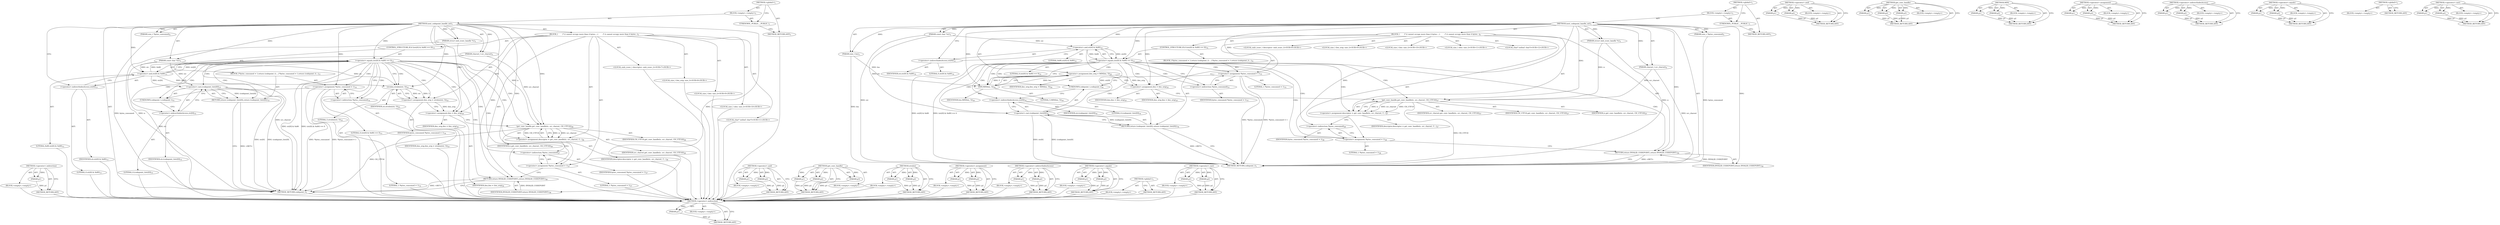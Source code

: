 digraph "&lt;operator&gt;.cast" {
vulnerable_110 [label=<(METHOD,&lt;operator&gt;.indirection)>];
vulnerable_111 [label=<(PARAM,p1)>];
vulnerable_112 [label=<(BLOCK,&lt;empty&gt;,&lt;empty&gt;)>];
vulnerable_113 [label=<(METHOD_RETURN,ANY)>];
vulnerable_6 [label=<(METHOD,&lt;global&gt;)<SUB>1</SUB>>];
vulnerable_7 [label=<(BLOCK,&lt;empty&gt;,&lt;empty&gt;)<SUB>1</SUB>>];
vulnerable_8 [label=<(UNKNOWN,_PUBLIC_,_PUBLIC_)<SUB>1</SUB>>];
vulnerable_9 [label=<(METHOD,next_codepoint_handle_ext)<SUB>1</SUB>>];
vulnerable_10 [label=<(PARAM,struct smb_iconv_handle *ic)<SUB>2</SUB>>];
vulnerable_11 [label=<(PARAM,const char *str)<SUB>3</SUB>>];
vulnerable_12 [label=<(PARAM,charset_t src_charset)<SUB>3</SUB>>];
vulnerable_13 [label=<(PARAM,size_t *bytes_consumed)<SUB>4</SUB>>];
vulnerable_14 [label=<(BLOCK,{
        /* it cannot occupy more than 4 bytes...,{
        /* it cannot occupy more than 4 bytes...)<SUB>5</SUB>>];
vulnerable_15 [label="<(LOCAL,smb_iconv_t descriptor: smb_iconv_t)<SUB>7</SUB>>"];
vulnerable_16 [label="<(LOCAL,size_t ilen_orig: size_t)<SUB>8</SUB>>"];
vulnerable_17 [label="<(LOCAL,size_t ilen: size_t)<SUB>9</SUB>>"];
vulnerable_18 [label="<(LOCAL,size_t olen: size_t)<SUB>10</SUB>>"];
vulnerable_19 [label="<(LOCAL,char* outbuf: char*)<SUB>11</SUB>>"];
vulnerable_20 [label=<(CONTROL_STRUCTURE,IF,if ((str[0] &amp; 0x80) == 0))<SUB>13</SUB>>];
vulnerable_21 [label=<(&lt;operator&gt;.equals,(str[0] &amp; 0x80) == 0)<SUB>13</SUB>>];
vulnerable_22 [label=<(&lt;operator&gt;.and,str[0] &amp; 0x80)<SUB>13</SUB>>];
vulnerable_23 [label=<(&lt;operator&gt;.indirectIndexAccess,str[0])<SUB>13</SUB>>];
vulnerable_24 [label=<(IDENTIFIER,str,str[0] &amp; 0x80)<SUB>13</SUB>>];
vulnerable_25 [label=<(LITERAL,0,str[0] &amp; 0x80)<SUB>13</SUB>>];
vulnerable_26 [label=<(LITERAL,0x80,str[0] &amp; 0x80)<SUB>13</SUB>>];
vulnerable_27 [label=<(LITERAL,0,(str[0] &amp; 0x80) == 0)<SUB>13</SUB>>];
vulnerable_28 [label=<(BLOCK,{
		*bytes_consumed = 1;
		return (codepoint_t)...,{
		*bytes_consumed = 1;
		return (codepoint_t)...)<SUB>13</SUB>>];
vulnerable_29 [label=<(&lt;operator&gt;.assignment,*bytes_consumed = 1)<SUB>14</SUB>>];
vulnerable_30 [label=<(&lt;operator&gt;.indirection,*bytes_consumed)<SUB>14</SUB>>];
vulnerable_31 [label=<(IDENTIFIER,bytes_consumed,*bytes_consumed = 1)<SUB>14</SUB>>];
vulnerable_32 [label=<(LITERAL,1,*bytes_consumed = 1)<SUB>14</SUB>>];
vulnerable_33 [label=<(RETURN,return (codepoint_t)str[0];,return (codepoint_t)str[0];)<SUB>15</SUB>>];
vulnerable_34 [label=<(&lt;operator&gt;.cast,(codepoint_t)str[0])<SUB>15</SUB>>];
vulnerable_35 [label=<(UNKNOWN,codepoint_t,codepoint_t)<SUB>15</SUB>>];
vulnerable_36 [label=<(&lt;operator&gt;.indirectIndexAccess,str[0])<SUB>15</SUB>>];
vulnerable_37 [label=<(IDENTIFIER,str,(codepoint_t)str[0])<SUB>15</SUB>>];
vulnerable_38 [label=<(LITERAL,0,(codepoint_t)str[0])<SUB>15</SUB>>];
vulnerable_39 [label=<(&lt;operator&gt;.assignment,ilen_orig = strnlen(str, 5))<SUB>23</SUB>>];
vulnerable_40 [label=<(IDENTIFIER,ilen_orig,ilen_orig = strnlen(str, 5))<SUB>23</SUB>>];
vulnerable_41 [label=<(strnlen,strnlen(str, 5))<SUB>23</SUB>>];
vulnerable_42 [label=<(IDENTIFIER,str,strnlen(str, 5))<SUB>23</SUB>>];
vulnerable_43 [label=<(LITERAL,5,strnlen(str, 5))<SUB>23</SUB>>];
vulnerable_44 [label=<(&lt;operator&gt;.assignment,ilen = ilen_orig)<SUB>24</SUB>>];
vulnerable_45 [label=<(IDENTIFIER,ilen,ilen = ilen_orig)<SUB>24</SUB>>];
vulnerable_46 [label=<(IDENTIFIER,ilen_orig,ilen = ilen_orig)<SUB>24</SUB>>];
vulnerable_47 [label=<(&lt;operator&gt;.assignment,descriptor = get_conv_handle(ic, src_charset, C...)<SUB>26</SUB>>];
vulnerable_48 [label=<(IDENTIFIER,descriptor,descriptor = get_conv_handle(ic, src_charset, C...)<SUB>26</SUB>>];
vulnerable_49 [label=<(get_conv_handle,get_conv_handle(ic, src_charset, CH_UTF16))<SUB>26</SUB>>];
vulnerable_50 [label=<(IDENTIFIER,ic,get_conv_handle(ic, src_charset, CH_UTF16))<SUB>26</SUB>>];
vulnerable_51 [label=<(IDENTIFIER,src_charset,get_conv_handle(ic, src_charset, CH_UTF16))<SUB>26</SUB>>];
vulnerable_52 [label=<(IDENTIFIER,CH_UTF16,get_conv_handle(ic, src_charset, CH_UTF16))<SUB>26</SUB>>];
vulnerable_53 [label=<(&lt;operator&gt;.assignment,*bytes_consumed = 1)<SUB>27</SUB>>];
vulnerable_54 [label=<(&lt;operator&gt;.indirection,*bytes_consumed)<SUB>27</SUB>>];
vulnerable_55 [label=<(IDENTIFIER,bytes_consumed,*bytes_consumed = 1)<SUB>27</SUB>>];
vulnerable_56 [label=<(LITERAL,1,*bytes_consumed = 1)<SUB>27</SUB>>];
vulnerable_57 [label=<(RETURN,return INVALID_CODEPOINT;,return INVALID_CODEPOINT;)<SUB>28</SUB>>];
vulnerable_58 [label=<(IDENTIFIER,INVALID_CODEPOINT,return INVALID_CODEPOINT;)<SUB>28</SUB>>];
vulnerable_59 [label=<(METHOD_RETURN,codepoint_t)<SUB>1</SUB>>];
vulnerable_61 [label=<(METHOD_RETURN,ANY)<SUB>1</SUB>>];
vulnerable_95 [label=<(METHOD,&lt;operator&gt;.and)>];
vulnerable_96 [label=<(PARAM,p1)>];
vulnerable_97 [label=<(PARAM,p2)>];
vulnerable_98 [label=<(BLOCK,&lt;empty&gt;,&lt;empty&gt;)>];
vulnerable_99 [label=<(METHOD_RETURN,ANY)>];
vulnerable_124 [label=<(METHOD,get_conv_handle)>];
vulnerable_125 [label=<(PARAM,p1)>];
vulnerable_126 [label=<(PARAM,p2)>];
vulnerable_127 [label=<(PARAM,p3)>];
vulnerable_128 [label=<(BLOCK,&lt;empty&gt;,&lt;empty&gt;)>];
vulnerable_129 [label=<(METHOD_RETURN,ANY)>];
vulnerable_119 [label=<(METHOD,strnlen)>];
vulnerable_120 [label=<(PARAM,p1)>];
vulnerable_121 [label=<(PARAM,p2)>];
vulnerable_122 [label=<(BLOCK,&lt;empty&gt;,&lt;empty&gt;)>];
vulnerable_123 [label=<(METHOD_RETURN,ANY)>];
vulnerable_105 [label=<(METHOD,&lt;operator&gt;.assignment)>];
vulnerable_106 [label=<(PARAM,p1)>];
vulnerable_107 [label=<(PARAM,p2)>];
vulnerable_108 [label=<(BLOCK,&lt;empty&gt;,&lt;empty&gt;)>];
vulnerable_109 [label=<(METHOD_RETURN,ANY)>];
vulnerable_100 [label=<(METHOD,&lt;operator&gt;.indirectIndexAccess)>];
vulnerable_101 [label=<(PARAM,p1)>];
vulnerable_102 [label=<(PARAM,p2)>];
vulnerable_103 [label=<(BLOCK,&lt;empty&gt;,&lt;empty&gt;)>];
vulnerable_104 [label=<(METHOD_RETURN,ANY)>];
vulnerable_90 [label=<(METHOD,&lt;operator&gt;.equals)>];
vulnerable_91 [label=<(PARAM,p1)>];
vulnerable_92 [label=<(PARAM,p2)>];
vulnerable_93 [label=<(BLOCK,&lt;empty&gt;,&lt;empty&gt;)>];
vulnerable_94 [label=<(METHOD_RETURN,ANY)>];
vulnerable_84 [label=<(METHOD,&lt;global&gt;)<SUB>1</SUB>>];
vulnerable_85 [label=<(BLOCK,&lt;empty&gt;,&lt;empty&gt;)>];
vulnerable_86 [label=<(METHOD_RETURN,ANY)>];
vulnerable_114 [label=<(METHOD,&lt;operator&gt;.cast)>];
vulnerable_115 [label=<(PARAM,p1)>];
vulnerable_116 [label=<(PARAM,p2)>];
vulnerable_117 [label=<(BLOCK,&lt;empty&gt;,&lt;empty&gt;)>];
vulnerable_118 [label=<(METHOD_RETURN,ANY)>];
fixed_111 [label=<(METHOD,&lt;operator&gt;.indirection)>];
fixed_112 [label=<(PARAM,p1)>];
fixed_113 [label=<(BLOCK,&lt;empty&gt;,&lt;empty&gt;)>];
fixed_114 [label=<(METHOD_RETURN,ANY)>];
fixed_6 [label=<(METHOD,&lt;global&gt;)<SUB>1</SUB>>];
fixed_7 [label=<(BLOCK,&lt;empty&gt;,&lt;empty&gt;)<SUB>1</SUB>>];
fixed_8 [label=<(UNKNOWN,_PUBLIC_,_PUBLIC_)<SUB>1</SUB>>];
fixed_9 [label=<(METHOD,next_codepoint_handle_ext)<SUB>1</SUB>>];
fixed_10 [label=<(PARAM,struct smb_iconv_handle *ic)<SUB>2</SUB>>];
fixed_11 [label=<(PARAM,const char *str)<SUB>3</SUB>>];
fixed_12 [label=<(PARAM,size_t len)<SUB>3</SUB>>];
fixed_13 [label=<(PARAM,charset_t src_charset)<SUB>4</SUB>>];
fixed_14 [label=<(PARAM,size_t *bytes_consumed)<SUB>5</SUB>>];
fixed_15 [label=<(BLOCK,{
        /* it cannot occupy more than 4 bytes...,{
        /* it cannot occupy more than 4 bytes...)<SUB>6</SUB>>];
fixed_16 [label="<(LOCAL,smb_iconv_t descriptor: smb_iconv_t)<SUB>8</SUB>>"];
fixed_17 [label="<(LOCAL,size_t ilen_orig: size_t)<SUB>9</SUB>>"];
fixed_18 [label="<(LOCAL,size_t ilen: size_t)<SUB>10</SUB>>"];
fixed_19 [label="<(LOCAL,size_t olen: size_t)<SUB>11</SUB>>"];
fixed_20 [label="<(LOCAL,char* outbuf: char*)<SUB>12</SUB>>"];
fixed_21 [label=<(CONTROL_STRUCTURE,IF,if ((str[0] &amp; 0x80) == 0))<SUB>14</SUB>>];
fixed_22 [label=<(&lt;operator&gt;.equals,(str[0] &amp; 0x80) == 0)<SUB>14</SUB>>];
fixed_23 [label=<(&lt;operator&gt;.and,str[0] &amp; 0x80)<SUB>14</SUB>>];
fixed_24 [label=<(&lt;operator&gt;.indirectIndexAccess,str[0])<SUB>14</SUB>>];
fixed_25 [label=<(IDENTIFIER,str,str[0] &amp; 0x80)<SUB>14</SUB>>];
fixed_26 [label=<(LITERAL,0,str[0] &amp; 0x80)<SUB>14</SUB>>];
fixed_27 [label=<(LITERAL,0x80,str[0] &amp; 0x80)<SUB>14</SUB>>];
fixed_28 [label=<(LITERAL,0,(str[0] &amp; 0x80) == 0)<SUB>14</SUB>>];
fixed_29 [label=<(BLOCK,{
		*bytes_consumed = 1;
		return (codepoint_t)...,{
		*bytes_consumed = 1;
		return (codepoint_t)...)<SUB>14</SUB>>];
fixed_30 [label=<(&lt;operator&gt;.assignment,*bytes_consumed = 1)<SUB>15</SUB>>];
fixed_31 [label=<(&lt;operator&gt;.indirection,*bytes_consumed)<SUB>15</SUB>>];
fixed_32 [label=<(IDENTIFIER,bytes_consumed,*bytes_consumed = 1)<SUB>15</SUB>>];
fixed_33 [label=<(LITERAL,1,*bytes_consumed = 1)<SUB>15</SUB>>];
fixed_34 [label=<(RETURN,return (codepoint_t)str[0];,return (codepoint_t)str[0];)<SUB>16</SUB>>];
fixed_35 [label=<(&lt;operator&gt;.cast,(codepoint_t)str[0])<SUB>16</SUB>>];
fixed_36 [label=<(UNKNOWN,codepoint_t,codepoint_t)<SUB>16</SUB>>];
fixed_37 [label=<(&lt;operator&gt;.indirectIndexAccess,str[0])<SUB>16</SUB>>];
fixed_38 [label=<(IDENTIFIER,str,(codepoint_t)str[0])<SUB>16</SUB>>];
fixed_39 [label=<(LITERAL,0,(codepoint_t)str[0])<SUB>16</SUB>>];
fixed_40 [label=<(&lt;operator&gt;.assignment,ilen_orig = MIN(len, 5))<SUB>24</SUB>>];
fixed_41 [label=<(IDENTIFIER,ilen_orig,ilen_orig = MIN(len, 5))<SUB>24</SUB>>];
fixed_42 [label=<(MIN,MIN(len, 5))<SUB>24</SUB>>];
fixed_43 [label=<(IDENTIFIER,len,MIN(len, 5))<SUB>24</SUB>>];
fixed_44 [label=<(LITERAL,5,MIN(len, 5))<SUB>24</SUB>>];
fixed_45 [label=<(&lt;operator&gt;.assignment,ilen = ilen_orig)<SUB>25</SUB>>];
fixed_46 [label=<(IDENTIFIER,ilen,ilen = ilen_orig)<SUB>25</SUB>>];
fixed_47 [label=<(IDENTIFIER,ilen_orig,ilen = ilen_orig)<SUB>25</SUB>>];
fixed_48 [label=<(&lt;operator&gt;.assignment,descriptor = get_conv_handle(ic, src_charset, C...)<SUB>27</SUB>>];
fixed_49 [label=<(IDENTIFIER,descriptor,descriptor = get_conv_handle(ic, src_charset, C...)<SUB>27</SUB>>];
fixed_50 [label=<(get_conv_handle,get_conv_handle(ic, src_charset, CH_UTF16))<SUB>27</SUB>>];
fixed_51 [label=<(IDENTIFIER,ic,get_conv_handle(ic, src_charset, CH_UTF16))<SUB>27</SUB>>];
fixed_52 [label=<(IDENTIFIER,src_charset,get_conv_handle(ic, src_charset, CH_UTF16))<SUB>27</SUB>>];
fixed_53 [label=<(IDENTIFIER,CH_UTF16,get_conv_handle(ic, src_charset, CH_UTF16))<SUB>27</SUB>>];
fixed_54 [label=<(&lt;operator&gt;.assignment,*bytes_consumed = 1)<SUB>28</SUB>>];
fixed_55 [label=<(&lt;operator&gt;.indirection,*bytes_consumed)<SUB>28</SUB>>];
fixed_56 [label=<(IDENTIFIER,bytes_consumed,*bytes_consumed = 1)<SUB>28</SUB>>];
fixed_57 [label=<(LITERAL,1,*bytes_consumed = 1)<SUB>28</SUB>>];
fixed_58 [label=<(RETURN,return INVALID_CODEPOINT;,return INVALID_CODEPOINT;)<SUB>29</SUB>>];
fixed_59 [label=<(IDENTIFIER,INVALID_CODEPOINT,return INVALID_CODEPOINT;)<SUB>29</SUB>>];
fixed_60 [label=<(METHOD_RETURN,codepoint_t)<SUB>1</SUB>>];
fixed_62 [label=<(METHOD_RETURN,ANY)<SUB>1</SUB>>];
fixed_96 [label=<(METHOD,&lt;operator&gt;.and)>];
fixed_97 [label=<(PARAM,p1)>];
fixed_98 [label=<(PARAM,p2)>];
fixed_99 [label=<(BLOCK,&lt;empty&gt;,&lt;empty&gt;)>];
fixed_100 [label=<(METHOD_RETURN,ANY)>];
fixed_125 [label=<(METHOD,get_conv_handle)>];
fixed_126 [label=<(PARAM,p1)>];
fixed_127 [label=<(PARAM,p2)>];
fixed_128 [label=<(PARAM,p3)>];
fixed_129 [label=<(BLOCK,&lt;empty&gt;,&lt;empty&gt;)>];
fixed_130 [label=<(METHOD_RETURN,ANY)>];
fixed_120 [label=<(METHOD,MIN)>];
fixed_121 [label=<(PARAM,p1)>];
fixed_122 [label=<(PARAM,p2)>];
fixed_123 [label=<(BLOCK,&lt;empty&gt;,&lt;empty&gt;)>];
fixed_124 [label=<(METHOD_RETURN,ANY)>];
fixed_106 [label=<(METHOD,&lt;operator&gt;.assignment)>];
fixed_107 [label=<(PARAM,p1)>];
fixed_108 [label=<(PARAM,p2)>];
fixed_109 [label=<(BLOCK,&lt;empty&gt;,&lt;empty&gt;)>];
fixed_110 [label=<(METHOD_RETURN,ANY)>];
fixed_101 [label=<(METHOD,&lt;operator&gt;.indirectIndexAccess)>];
fixed_102 [label=<(PARAM,p1)>];
fixed_103 [label=<(PARAM,p2)>];
fixed_104 [label=<(BLOCK,&lt;empty&gt;,&lt;empty&gt;)>];
fixed_105 [label=<(METHOD_RETURN,ANY)>];
fixed_91 [label=<(METHOD,&lt;operator&gt;.equals)>];
fixed_92 [label=<(PARAM,p1)>];
fixed_93 [label=<(PARAM,p2)>];
fixed_94 [label=<(BLOCK,&lt;empty&gt;,&lt;empty&gt;)>];
fixed_95 [label=<(METHOD_RETURN,ANY)>];
fixed_85 [label=<(METHOD,&lt;global&gt;)<SUB>1</SUB>>];
fixed_86 [label=<(BLOCK,&lt;empty&gt;,&lt;empty&gt;)>];
fixed_87 [label=<(METHOD_RETURN,ANY)>];
fixed_115 [label=<(METHOD,&lt;operator&gt;.cast)>];
fixed_116 [label=<(PARAM,p1)>];
fixed_117 [label=<(PARAM,p2)>];
fixed_118 [label=<(BLOCK,&lt;empty&gt;,&lt;empty&gt;)>];
fixed_119 [label=<(METHOD_RETURN,ANY)>];
vulnerable_110 -> vulnerable_111  [key=0, label="AST: "];
vulnerable_110 -> vulnerable_111  [key=1, label="DDG: "];
vulnerable_110 -> vulnerable_112  [key=0, label="AST: "];
vulnerable_110 -> vulnerable_113  [key=0, label="AST: "];
vulnerable_110 -> vulnerable_113  [key=1, label="CFG: "];
vulnerable_111 -> vulnerable_113  [key=0, label="DDG: p1"];
vulnerable_112 -> fixed_111  [key=0];
vulnerable_113 -> fixed_111  [key=0];
vulnerable_6 -> vulnerable_7  [key=0, label="AST: "];
vulnerable_6 -> vulnerable_61  [key=0, label="AST: "];
vulnerable_6 -> vulnerable_8  [key=0, label="CFG: "];
vulnerable_7 -> vulnerable_8  [key=0, label="AST: "];
vulnerable_7 -> vulnerable_9  [key=0, label="AST: "];
vulnerable_8 -> vulnerable_61  [key=0, label="CFG: "];
vulnerable_9 -> vulnerable_10  [key=0, label="AST: "];
vulnerable_9 -> vulnerable_10  [key=1, label="DDG: "];
vulnerable_9 -> vulnerable_11  [key=0, label="AST: "];
vulnerable_9 -> vulnerable_11  [key=1, label="DDG: "];
vulnerable_9 -> vulnerable_12  [key=0, label="AST: "];
vulnerable_9 -> vulnerable_12  [key=1, label="DDG: "];
vulnerable_9 -> vulnerable_13  [key=0, label="AST: "];
vulnerable_9 -> vulnerable_13  [key=1, label="DDG: "];
vulnerable_9 -> vulnerable_14  [key=0, label="AST: "];
vulnerable_9 -> vulnerable_59  [key=0, label="AST: "];
vulnerable_9 -> vulnerable_23  [key=0, label="CFG: "];
vulnerable_9 -> vulnerable_44  [key=0, label="DDG: "];
vulnerable_9 -> vulnerable_53  [key=0, label="DDG: "];
vulnerable_9 -> vulnerable_57  [key=0, label="DDG: "];
vulnerable_9 -> vulnerable_58  [key=0, label="DDG: "];
vulnerable_9 -> vulnerable_21  [key=0, label="DDG: "];
vulnerable_9 -> vulnerable_29  [key=0, label="DDG: "];
vulnerable_9 -> vulnerable_41  [key=0, label="DDG: "];
vulnerable_9 -> vulnerable_49  [key=0, label="DDG: "];
vulnerable_9 -> vulnerable_22  [key=0, label="DDG: "];
vulnerable_10 -> vulnerable_59  [key=0, label="DDG: ic"];
vulnerable_10 -> vulnerable_49  [key=0, label="DDG: ic"];
vulnerable_11 -> vulnerable_59  [key=0, label="DDG: str"];
vulnerable_11 -> vulnerable_41  [key=0, label="DDG: str"];
vulnerable_11 -> vulnerable_22  [key=0, label="DDG: str"];
vulnerable_11 -> vulnerable_34  [key=0, label="DDG: str"];
vulnerable_12 -> vulnerable_59  [key=0, label="DDG: src_charset"];
vulnerable_12 -> vulnerable_49  [key=0, label="DDG: src_charset"];
vulnerable_13 -> vulnerable_59  [key=0, label="DDG: bytes_consumed"];
vulnerable_14 -> vulnerable_15  [key=0, label="AST: "];
vulnerable_14 -> vulnerable_16  [key=0, label="AST: "];
vulnerable_14 -> vulnerable_17  [key=0, label="AST: "];
vulnerable_14 -> vulnerable_18  [key=0, label="AST: "];
vulnerable_14 -> vulnerable_19  [key=0, label="AST: "];
vulnerable_14 -> vulnerable_20  [key=0, label="AST: "];
vulnerable_14 -> vulnerable_39  [key=0, label="AST: "];
vulnerable_14 -> vulnerable_44  [key=0, label="AST: "];
vulnerable_14 -> vulnerable_47  [key=0, label="AST: "];
vulnerable_14 -> vulnerable_53  [key=0, label="AST: "];
vulnerable_14 -> vulnerable_57  [key=0, label="AST: "];
vulnerable_15 -> fixed_111  [key=0];
vulnerable_16 -> fixed_111  [key=0];
vulnerable_17 -> fixed_111  [key=0];
vulnerable_18 -> fixed_111  [key=0];
vulnerable_19 -> fixed_111  [key=0];
vulnerable_20 -> vulnerable_21  [key=0, label="AST: "];
vulnerable_20 -> vulnerable_28  [key=0, label="AST: "];
vulnerable_21 -> vulnerable_22  [key=0, label="AST: "];
vulnerable_21 -> vulnerable_27  [key=0, label="AST: "];
vulnerable_21 -> vulnerable_30  [key=0, label="CFG: "];
vulnerable_21 -> vulnerable_30  [key=1, label="CDG: "];
vulnerable_21 -> vulnerable_41  [key=0, label="CFG: "];
vulnerable_21 -> vulnerable_41  [key=1, label="CDG: "];
vulnerable_21 -> vulnerable_59  [key=0, label="DDG: str[0] &amp; 0x80"];
vulnerable_21 -> vulnerable_59  [key=1, label="DDG: (str[0] &amp; 0x80) == 0"];
vulnerable_21 -> vulnerable_47  [key=0, label="CDG: "];
vulnerable_21 -> vulnerable_34  [key=0, label="CDG: "];
vulnerable_21 -> vulnerable_49  [key=0, label="CDG: "];
vulnerable_21 -> vulnerable_33  [key=0, label="CDG: "];
vulnerable_21 -> vulnerable_57  [key=0, label="CDG: "];
vulnerable_21 -> vulnerable_36  [key=0, label="CDG: "];
vulnerable_21 -> vulnerable_53  [key=0, label="CDG: "];
vulnerable_21 -> vulnerable_29  [key=0, label="CDG: "];
vulnerable_21 -> vulnerable_44  [key=0, label="CDG: "];
vulnerable_21 -> vulnerable_35  [key=0, label="CDG: "];
vulnerable_21 -> vulnerable_54  [key=0, label="CDG: "];
vulnerable_21 -> vulnerable_39  [key=0, label="CDG: "];
vulnerable_22 -> vulnerable_23  [key=0, label="AST: "];
vulnerable_22 -> vulnerable_26  [key=0, label="AST: "];
vulnerable_22 -> vulnerable_21  [key=0, label="CFG: "];
vulnerable_22 -> vulnerable_21  [key=1, label="DDG: str[0]"];
vulnerable_22 -> vulnerable_21  [key=2, label="DDG: 0x80"];
vulnerable_22 -> vulnerable_41  [key=0, label="DDG: str[0]"];
vulnerable_22 -> vulnerable_34  [key=0, label="DDG: str[0]"];
vulnerable_23 -> vulnerable_24  [key=0, label="AST: "];
vulnerable_23 -> vulnerable_25  [key=0, label="AST: "];
vulnerable_23 -> vulnerable_22  [key=0, label="CFG: "];
vulnerable_24 -> fixed_111  [key=0];
vulnerable_25 -> fixed_111  [key=0];
vulnerable_26 -> fixed_111  [key=0];
vulnerable_27 -> fixed_111  [key=0];
vulnerable_28 -> vulnerable_29  [key=0, label="AST: "];
vulnerable_28 -> vulnerable_33  [key=0, label="AST: "];
vulnerable_29 -> vulnerable_30  [key=0, label="AST: "];
vulnerable_29 -> vulnerable_32  [key=0, label="AST: "];
vulnerable_29 -> vulnerable_35  [key=0, label="CFG: "];
vulnerable_29 -> vulnerable_59  [key=0, label="DDG: *bytes_consumed"];
vulnerable_29 -> vulnerable_59  [key=1, label="DDG: *bytes_consumed = 1"];
vulnerable_30 -> vulnerable_31  [key=0, label="AST: "];
vulnerable_30 -> vulnerable_29  [key=0, label="CFG: "];
vulnerable_31 -> fixed_111  [key=0];
vulnerable_32 -> fixed_111  [key=0];
vulnerable_33 -> vulnerable_34  [key=0, label="AST: "];
vulnerable_33 -> vulnerable_59  [key=0, label="CFG: "];
vulnerable_33 -> vulnerable_59  [key=1, label="DDG: &lt;RET&gt;"];
vulnerable_34 -> vulnerable_35  [key=0, label="AST: "];
vulnerable_34 -> vulnerable_36  [key=0, label="AST: "];
vulnerable_34 -> vulnerable_33  [key=0, label="CFG: "];
vulnerable_34 -> vulnerable_33  [key=1, label="DDG: (codepoint_t)str[0]"];
vulnerable_34 -> vulnerable_59  [key=0, label="DDG: str[0]"];
vulnerable_34 -> vulnerable_59  [key=1, label="DDG: (codepoint_t)str[0]"];
vulnerable_35 -> vulnerable_36  [key=0, label="CFG: "];
vulnerable_36 -> vulnerable_37  [key=0, label="AST: "];
vulnerable_36 -> vulnerable_38  [key=0, label="AST: "];
vulnerable_36 -> vulnerable_34  [key=0, label="CFG: "];
vulnerable_37 -> fixed_111  [key=0];
vulnerable_38 -> fixed_111  [key=0];
vulnerable_39 -> vulnerable_40  [key=0, label="AST: "];
vulnerable_39 -> vulnerable_41  [key=0, label="AST: "];
vulnerable_39 -> vulnerable_44  [key=0, label="CFG: "];
vulnerable_39 -> vulnerable_44  [key=1, label="DDG: ilen_orig"];
vulnerable_40 -> fixed_111  [key=0];
vulnerable_41 -> vulnerable_42  [key=0, label="AST: "];
vulnerable_41 -> vulnerable_43  [key=0, label="AST: "];
vulnerable_41 -> vulnerable_39  [key=0, label="CFG: "];
vulnerable_41 -> vulnerable_39  [key=1, label="DDG: str"];
vulnerable_41 -> vulnerable_39  [key=2, label="DDG: 5"];
vulnerable_42 -> fixed_111  [key=0];
vulnerable_43 -> fixed_111  [key=0];
vulnerable_44 -> vulnerable_45  [key=0, label="AST: "];
vulnerable_44 -> vulnerable_46  [key=0, label="AST: "];
vulnerable_44 -> vulnerable_49  [key=0, label="CFG: "];
vulnerable_45 -> fixed_111  [key=0];
vulnerable_46 -> fixed_111  [key=0];
vulnerable_47 -> vulnerable_48  [key=0, label="AST: "];
vulnerable_47 -> vulnerable_49  [key=0, label="AST: "];
vulnerable_47 -> vulnerable_54  [key=0, label="CFG: "];
vulnerable_48 -> fixed_111  [key=0];
vulnerable_49 -> vulnerable_50  [key=0, label="AST: "];
vulnerable_49 -> vulnerable_51  [key=0, label="AST: "];
vulnerable_49 -> vulnerable_52  [key=0, label="AST: "];
vulnerable_49 -> vulnerable_47  [key=0, label="CFG: "];
vulnerable_49 -> vulnerable_47  [key=1, label="DDG: ic"];
vulnerable_49 -> vulnerable_47  [key=2, label="DDG: src_charset"];
vulnerable_49 -> vulnerable_47  [key=3, label="DDG: CH_UTF16"];
vulnerable_49 -> vulnerable_59  [key=0, label="DDG: CH_UTF16"];
vulnerable_50 -> fixed_111  [key=0];
vulnerable_51 -> fixed_111  [key=0];
vulnerable_52 -> fixed_111  [key=0];
vulnerable_53 -> vulnerable_54  [key=0, label="AST: "];
vulnerable_53 -> vulnerable_56  [key=0, label="AST: "];
vulnerable_53 -> vulnerable_57  [key=0, label="CFG: "];
vulnerable_54 -> vulnerable_55  [key=0, label="AST: "];
vulnerable_54 -> vulnerable_53  [key=0, label="CFG: "];
vulnerable_55 -> fixed_111  [key=0];
vulnerable_56 -> fixed_111  [key=0];
vulnerable_57 -> vulnerable_58  [key=0, label="AST: "];
vulnerable_57 -> vulnerable_59  [key=0, label="CFG: "];
vulnerable_57 -> vulnerable_59  [key=1, label="DDG: &lt;RET&gt;"];
vulnerable_58 -> vulnerable_57  [key=0, label="DDG: INVALID_CODEPOINT"];
vulnerable_59 -> fixed_111  [key=0];
vulnerable_61 -> fixed_111  [key=0];
vulnerable_95 -> vulnerable_96  [key=0, label="AST: "];
vulnerable_95 -> vulnerable_96  [key=1, label="DDG: "];
vulnerable_95 -> vulnerable_98  [key=0, label="AST: "];
vulnerable_95 -> vulnerable_97  [key=0, label="AST: "];
vulnerable_95 -> vulnerable_97  [key=1, label="DDG: "];
vulnerable_95 -> vulnerable_99  [key=0, label="AST: "];
vulnerable_95 -> vulnerable_99  [key=1, label="CFG: "];
vulnerable_96 -> vulnerable_99  [key=0, label="DDG: p1"];
vulnerable_97 -> vulnerable_99  [key=0, label="DDG: p2"];
vulnerable_98 -> fixed_111  [key=0];
vulnerable_99 -> fixed_111  [key=0];
vulnerable_124 -> vulnerable_125  [key=0, label="AST: "];
vulnerable_124 -> vulnerable_125  [key=1, label="DDG: "];
vulnerable_124 -> vulnerable_128  [key=0, label="AST: "];
vulnerable_124 -> vulnerable_126  [key=0, label="AST: "];
vulnerable_124 -> vulnerable_126  [key=1, label="DDG: "];
vulnerable_124 -> vulnerable_129  [key=0, label="AST: "];
vulnerable_124 -> vulnerable_129  [key=1, label="CFG: "];
vulnerable_124 -> vulnerable_127  [key=0, label="AST: "];
vulnerable_124 -> vulnerable_127  [key=1, label="DDG: "];
vulnerable_125 -> vulnerable_129  [key=0, label="DDG: p1"];
vulnerable_126 -> vulnerable_129  [key=0, label="DDG: p2"];
vulnerable_127 -> vulnerable_129  [key=0, label="DDG: p3"];
vulnerable_128 -> fixed_111  [key=0];
vulnerable_129 -> fixed_111  [key=0];
vulnerable_119 -> vulnerable_120  [key=0, label="AST: "];
vulnerable_119 -> vulnerable_120  [key=1, label="DDG: "];
vulnerable_119 -> vulnerable_122  [key=0, label="AST: "];
vulnerable_119 -> vulnerable_121  [key=0, label="AST: "];
vulnerable_119 -> vulnerable_121  [key=1, label="DDG: "];
vulnerable_119 -> vulnerable_123  [key=0, label="AST: "];
vulnerable_119 -> vulnerable_123  [key=1, label="CFG: "];
vulnerable_120 -> vulnerable_123  [key=0, label="DDG: p1"];
vulnerable_121 -> vulnerable_123  [key=0, label="DDG: p2"];
vulnerable_122 -> fixed_111  [key=0];
vulnerable_123 -> fixed_111  [key=0];
vulnerable_105 -> vulnerable_106  [key=0, label="AST: "];
vulnerable_105 -> vulnerable_106  [key=1, label="DDG: "];
vulnerable_105 -> vulnerable_108  [key=0, label="AST: "];
vulnerable_105 -> vulnerable_107  [key=0, label="AST: "];
vulnerable_105 -> vulnerable_107  [key=1, label="DDG: "];
vulnerable_105 -> vulnerable_109  [key=0, label="AST: "];
vulnerable_105 -> vulnerable_109  [key=1, label="CFG: "];
vulnerable_106 -> vulnerable_109  [key=0, label="DDG: p1"];
vulnerable_107 -> vulnerable_109  [key=0, label="DDG: p2"];
vulnerable_108 -> fixed_111  [key=0];
vulnerable_109 -> fixed_111  [key=0];
vulnerable_100 -> vulnerable_101  [key=0, label="AST: "];
vulnerable_100 -> vulnerable_101  [key=1, label="DDG: "];
vulnerable_100 -> vulnerable_103  [key=0, label="AST: "];
vulnerable_100 -> vulnerable_102  [key=0, label="AST: "];
vulnerable_100 -> vulnerable_102  [key=1, label="DDG: "];
vulnerable_100 -> vulnerable_104  [key=0, label="AST: "];
vulnerable_100 -> vulnerable_104  [key=1, label="CFG: "];
vulnerable_101 -> vulnerable_104  [key=0, label="DDG: p1"];
vulnerable_102 -> vulnerable_104  [key=0, label="DDG: p2"];
vulnerable_103 -> fixed_111  [key=0];
vulnerable_104 -> fixed_111  [key=0];
vulnerable_90 -> vulnerable_91  [key=0, label="AST: "];
vulnerable_90 -> vulnerable_91  [key=1, label="DDG: "];
vulnerable_90 -> vulnerable_93  [key=0, label="AST: "];
vulnerable_90 -> vulnerable_92  [key=0, label="AST: "];
vulnerable_90 -> vulnerable_92  [key=1, label="DDG: "];
vulnerable_90 -> vulnerable_94  [key=0, label="AST: "];
vulnerable_90 -> vulnerable_94  [key=1, label="CFG: "];
vulnerable_91 -> vulnerable_94  [key=0, label="DDG: p1"];
vulnerable_92 -> vulnerable_94  [key=0, label="DDG: p2"];
vulnerable_93 -> fixed_111  [key=0];
vulnerable_94 -> fixed_111  [key=0];
vulnerable_84 -> vulnerable_85  [key=0, label="AST: "];
vulnerable_84 -> vulnerable_86  [key=0, label="AST: "];
vulnerable_84 -> vulnerable_86  [key=1, label="CFG: "];
vulnerable_85 -> fixed_111  [key=0];
vulnerable_86 -> fixed_111  [key=0];
vulnerable_114 -> vulnerable_115  [key=0, label="AST: "];
vulnerable_114 -> vulnerable_115  [key=1, label="DDG: "];
vulnerable_114 -> vulnerable_117  [key=0, label="AST: "];
vulnerable_114 -> vulnerable_116  [key=0, label="AST: "];
vulnerable_114 -> vulnerable_116  [key=1, label="DDG: "];
vulnerable_114 -> vulnerable_118  [key=0, label="AST: "];
vulnerable_114 -> vulnerable_118  [key=1, label="CFG: "];
vulnerable_115 -> vulnerable_118  [key=0, label="DDG: p1"];
vulnerable_116 -> vulnerable_118  [key=0, label="DDG: p2"];
vulnerable_117 -> fixed_111  [key=0];
vulnerable_118 -> fixed_111  [key=0];
fixed_111 -> fixed_112  [key=0, label="AST: "];
fixed_111 -> fixed_112  [key=1, label="DDG: "];
fixed_111 -> fixed_113  [key=0, label="AST: "];
fixed_111 -> fixed_114  [key=0, label="AST: "];
fixed_111 -> fixed_114  [key=1, label="CFG: "];
fixed_112 -> fixed_114  [key=0, label="DDG: p1"];
fixed_6 -> fixed_7  [key=0, label="AST: "];
fixed_6 -> fixed_62  [key=0, label="AST: "];
fixed_6 -> fixed_8  [key=0, label="CFG: "];
fixed_7 -> fixed_8  [key=0, label="AST: "];
fixed_7 -> fixed_9  [key=0, label="AST: "];
fixed_8 -> fixed_62  [key=0, label="CFG: "];
fixed_9 -> fixed_10  [key=0, label="AST: "];
fixed_9 -> fixed_10  [key=1, label="DDG: "];
fixed_9 -> fixed_11  [key=0, label="AST: "];
fixed_9 -> fixed_11  [key=1, label="DDG: "];
fixed_9 -> fixed_12  [key=0, label="AST: "];
fixed_9 -> fixed_12  [key=1, label="DDG: "];
fixed_9 -> fixed_13  [key=0, label="AST: "];
fixed_9 -> fixed_13  [key=1, label="DDG: "];
fixed_9 -> fixed_14  [key=0, label="AST: "];
fixed_9 -> fixed_14  [key=1, label="DDG: "];
fixed_9 -> fixed_15  [key=0, label="AST: "];
fixed_9 -> fixed_60  [key=0, label="AST: "];
fixed_9 -> fixed_24  [key=0, label="CFG: "];
fixed_9 -> fixed_45  [key=0, label="DDG: "];
fixed_9 -> fixed_54  [key=0, label="DDG: "];
fixed_9 -> fixed_58  [key=0, label="DDG: "];
fixed_9 -> fixed_59  [key=0, label="DDG: "];
fixed_9 -> fixed_22  [key=0, label="DDG: "];
fixed_9 -> fixed_30  [key=0, label="DDG: "];
fixed_9 -> fixed_42  [key=0, label="DDG: "];
fixed_9 -> fixed_50  [key=0, label="DDG: "];
fixed_9 -> fixed_23  [key=0, label="DDG: "];
fixed_10 -> fixed_60  [key=0, label="DDG: ic"];
fixed_10 -> fixed_50  [key=0, label="DDG: ic"];
fixed_11 -> fixed_60  [key=0, label="DDG: str"];
fixed_11 -> fixed_23  [key=0, label="DDG: str"];
fixed_11 -> fixed_35  [key=0, label="DDG: str"];
fixed_12 -> fixed_60  [key=0, label="DDG: len"];
fixed_12 -> fixed_42  [key=0, label="DDG: len"];
fixed_13 -> fixed_60  [key=0, label="DDG: src_charset"];
fixed_13 -> fixed_50  [key=0, label="DDG: src_charset"];
fixed_14 -> fixed_60  [key=0, label="DDG: bytes_consumed"];
fixed_15 -> fixed_16  [key=0, label="AST: "];
fixed_15 -> fixed_17  [key=0, label="AST: "];
fixed_15 -> fixed_18  [key=0, label="AST: "];
fixed_15 -> fixed_19  [key=0, label="AST: "];
fixed_15 -> fixed_20  [key=0, label="AST: "];
fixed_15 -> fixed_21  [key=0, label="AST: "];
fixed_15 -> fixed_40  [key=0, label="AST: "];
fixed_15 -> fixed_45  [key=0, label="AST: "];
fixed_15 -> fixed_48  [key=0, label="AST: "];
fixed_15 -> fixed_54  [key=0, label="AST: "];
fixed_15 -> fixed_58  [key=0, label="AST: "];
fixed_21 -> fixed_22  [key=0, label="AST: "];
fixed_21 -> fixed_29  [key=0, label="AST: "];
fixed_22 -> fixed_23  [key=0, label="AST: "];
fixed_22 -> fixed_28  [key=0, label="AST: "];
fixed_22 -> fixed_31  [key=0, label="CFG: "];
fixed_22 -> fixed_31  [key=1, label="CDG: "];
fixed_22 -> fixed_42  [key=0, label="CFG: "];
fixed_22 -> fixed_42  [key=1, label="CDG: "];
fixed_22 -> fixed_60  [key=0, label="DDG: str[0] &amp; 0x80"];
fixed_22 -> fixed_60  [key=1, label="DDG: (str[0] &amp; 0x80) == 0"];
fixed_22 -> fixed_30  [key=0, label="CDG: "];
fixed_22 -> fixed_34  [key=0, label="CDG: "];
fixed_22 -> fixed_48  [key=0, label="CDG: "];
fixed_22 -> fixed_58  [key=0, label="CDG: "];
fixed_22 -> fixed_36  [key=0, label="CDG: "];
fixed_22 -> fixed_37  [key=0, label="CDG: "];
fixed_22 -> fixed_45  [key=0, label="CDG: "];
fixed_22 -> fixed_40  [key=0, label="CDG: "];
fixed_22 -> fixed_50  [key=0, label="CDG: "];
fixed_22 -> fixed_35  [key=0, label="CDG: "];
fixed_22 -> fixed_55  [key=0, label="CDG: "];
fixed_22 -> fixed_54  [key=0, label="CDG: "];
fixed_23 -> fixed_24  [key=0, label="AST: "];
fixed_23 -> fixed_27  [key=0, label="AST: "];
fixed_23 -> fixed_22  [key=0, label="CFG: "];
fixed_23 -> fixed_22  [key=1, label="DDG: str[0]"];
fixed_23 -> fixed_22  [key=2, label="DDG: 0x80"];
fixed_23 -> fixed_35  [key=0, label="DDG: str[0]"];
fixed_24 -> fixed_25  [key=0, label="AST: "];
fixed_24 -> fixed_26  [key=0, label="AST: "];
fixed_24 -> fixed_23  [key=0, label="CFG: "];
fixed_29 -> fixed_30  [key=0, label="AST: "];
fixed_29 -> fixed_34  [key=0, label="AST: "];
fixed_30 -> fixed_31  [key=0, label="AST: "];
fixed_30 -> fixed_33  [key=0, label="AST: "];
fixed_30 -> fixed_36  [key=0, label="CFG: "];
fixed_30 -> fixed_60  [key=0, label="DDG: *bytes_consumed"];
fixed_30 -> fixed_60  [key=1, label="DDG: *bytes_consumed = 1"];
fixed_31 -> fixed_32  [key=0, label="AST: "];
fixed_31 -> fixed_30  [key=0, label="CFG: "];
fixed_34 -> fixed_35  [key=0, label="AST: "];
fixed_34 -> fixed_60  [key=0, label="CFG: "];
fixed_34 -> fixed_60  [key=1, label="DDG: &lt;RET&gt;"];
fixed_35 -> fixed_36  [key=0, label="AST: "];
fixed_35 -> fixed_37  [key=0, label="AST: "];
fixed_35 -> fixed_34  [key=0, label="CFG: "];
fixed_35 -> fixed_34  [key=1, label="DDG: (codepoint_t)str[0]"];
fixed_35 -> fixed_60  [key=0, label="DDG: str[0]"];
fixed_35 -> fixed_60  [key=1, label="DDG: (codepoint_t)str[0]"];
fixed_36 -> fixed_37  [key=0, label="CFG: "];
fixed_37 -> fixed_38  [key=0, label="AST: "];
fixed_37 -> fixed_39  [key=0, label="AST: "];
fixed_37 -> fixed_35  [key=0, label="CFG: "];
fixed_40 -> fixed_41  [key=0, label="AST: "];
fixed_40 -> fixed_42  [key=0, label="AST: "];
fixed_40 -> fixed_45  [key=0, label="CFG: "];
fixed_40 -> fixed_45  [key=1, label="DDG: ilen_orig"];
fixed_42 -> fixed_43  [key=0, label="AST: "];
fixed_42 -> fixed_44  [key=0, label="AST: "];
fixed_42 -> fixed_40  [key=0, label="CFG: "];
fixed_42 -> fixed_40  [key=1, label="DDG: len"];
fixed_42 -> fixed_40  [key=2, label="DDG: 5"];
fixed_45 -> fixed_46  [key=0, label="AST: "];
fixed_45 -> fixed_47  [key=0, label="AST: "];
fixed_45 -> fixed_50  [key=0, label="CFG: "];
fixed_48 -> fixed_49  [key=0, label="AST: "];
fixed_48 -> fixed_50  [key=0, label="AST: "];
fixed_48 -> fixed_55  [key=0, label="CFG: "];
fixed_50 -> fixed_51  [key=0, label="AST: "];
fixed_50 -> fixed_52  [key=0, label="AST: "];
fixed_50 -> fixed_53  [key=0, label="AST: "];
fixed_50 -> fixed_48  [key=0, label="CFG: "];
fixed_50 -> fixed_48  [key=1, label="DDG: ic"];
fixed_50 -> fixed_48  [key=2, label="DDG: src_charset"];
fixed_50 -> fixed_48  [key=3, label="DDG: CH_UTF16"];
fixed_50 -> fixed_60  [key=0, label="DDG: CH_UTF16"];
fixed_54 -> fixed_55  [key=0, label="AST: "];
fixed_54 -> fixed_57  [key=0, label="AST: "];
fixed_54 -> fixed_58  [key=0, label="CFG: "];
fixed_55 -> fixed_56  [key=0, label="AST: "];
fixed_55 -> fixed_54  [key=0, label="CFG: "];
fixed_58 -> fixed_59  [key=0, label="AST: "];
fixed_58 -> fixed_60  [key=0, label="CFG: "];
fixed_58 -> fixed_60  [key=1, label="DDG: &lt;RET&gt;"];
fixed_59 -> fixed_58  [key=0, label="DDG: INVALID_CODEPOINT"];
fixed_96 -> fixed_97  [key=0, label="AST: "];
fixed_96 -> fixed_97  [key=1, label="DDG: "];
fixed_96 -> fixed_99  [key=0, label="AST: "];
fixed_96 -> fixed_98  [key=0, label="AST: "];
fixed_96 -> fixed_98  [key=1, label="DDG: "];
fixed_96 -> fixed_100  [key=0, label="AST: "];
fixed_96 -> fixed_100  [key=1, label="CFG: "];
fixed_97 -> fixed_100  [key=0, label="DDG: p1"];
fixed_98 -> fixed_100  [key=0, label="DDG: p2"];
fixed_125 -> fixed_126  [key=0, label="AST: "];
fixed_125 -> fixed_126  [key=1, label="DDG: "];
fixed_125 -> fixed_129  [key=0, label="AST: "];
fixed_125 -> fixed_127  [key=0, label="AST: "];
fixed_125 -> fixed_127  [key=1, label="DDG: "];
fixed_125 -> fixed_130  [key=0, label="AST: "];
fixed_125 -> fixed_130  [key=1, label="CFG: "];
fixed_125 -> fixed_128  [key=0, label="AST: "];
fixed_125 -> fixed_128  [key=1, label="DDG: "];
fixed_126 -> fixed_130  [key=0, label="DDG: p1"];
fixed_127 -> fixed_130  [key=0, label="DDG: p2"];
fixed_128 -> fixed_130  [key=0, label="DDG: p3"];
fixed_120 -> fixed_121  [key=0, label="AST: "];
fixed_120 -> fixed_121  [key=1, label="DDG: "];
fixed_120 -> fixed_123  [key=0, label="AST: "];
fixed_120 -> fixed_122  [key=0, label="AST: "];
fixed_120 -> fixed_122  [key=1, label="DDG: "];
fixed_120 -> fixed_124  [key=0, label="AST: "];
fixed_120 -> fixed_124  [key=1, label="CFG: "];
fixed_121 -> fixed_124  [key=0, label="DDG: p1"];
fixed_122 -> fixed_124  [key=0, label="DDG: p2"];
fixed_106 -> fixed_107  [key=0, label="AST: "];
fixed_106 -> fixed_107  [key=1, label="DDG: "];
fixed_106 -> fixed_109  [key=0, label="AST: "];
fixed_106 -> fixed_108  [key=0, label="AST: "];
fixed_106 -> fixed_108  [key=1, label="DDG: "];
fixed_106 -> fixed_110  [key=0, label="AST: "];
fixed_106 -> fixed_110  [key=1, label="CFG: "];
fixed_107 -> fixed_110  [key=0, label="DDG: p1"];
fixed_108 -> fixed_110  [key=0, label="DDG: p2"];
fixed_101 -> fixed_102  [key=0, label="AST: "];
fixed_101 -> fixed_102  [key=1, label="DDG: "];
fixed_101 -> fixed_104  [key=0, label="AST: "];
fixed_101 -> fixed_103  [key=0, label="AST: "];
fixed_101 -> fixed_103  [key=1, label="DDG: "];
fixed_101 -> fixed_105  [key=0, label="AST: "];
fixed_101 -> fixed_105  [key=1, label="CFG: "];
fixed_102 -> fixed_105  [key=0, label="DDG: p1"];
fixed_103 -> fixed_105  [key=0, label="DDG: p2"];
fixed_91 -> fixed_92  [key=0, label="AST: "];
fixed_91 -> fixed_92  [key=1, label="DDG: "];
fixed_91 -> fixed_94  [key=0, label="AST: "];
fixed_91 -> fixed_93  [key=0, label="AST: "];
fixed_91 -> fixed_93  [key=1, label="DDG: "];
fixed_91 -> fixed_95  [key=0, label="AST: "];
fixed_91 -> fixed_95  [key=1, label="CFG: "];
fixed_92 -> fixed_95  [key=0, label="DDG: p1"];
fixed_93 -> fixed_95  [key=0, label="DDG: p2"];
fixed_85 -> fixed_86  [key=0, label="AST: "];
fixed_85 -> fixed_87  [key=0, label="AST: "];
fixed_85 -> fixed_87  [key=1, label="CFG: "];
fixed_115 -> fixed_116  [key=0, label="AST: "];
fixed_115 -> fixed_116  [key=1, label="DDG: "];
fixed_115 -> fixed_118  [key=0, label="AST: "];
fixed_115 -> fixed_117  [key=0, label="AST: "];
fixed_115 -> fixed_117  [key=1, label="DDG: "];
fixed_115 -> fixed_119  [key=0, label="AST: "];
fixed_115 -> fixed_119  [key=1, label="CFG: "];
fixed_116 -> fixed_119  [key=0, label="DDG: p1"];
fixed_117 -> fixed_119  [key=0, label="DDG: p2"];
}
